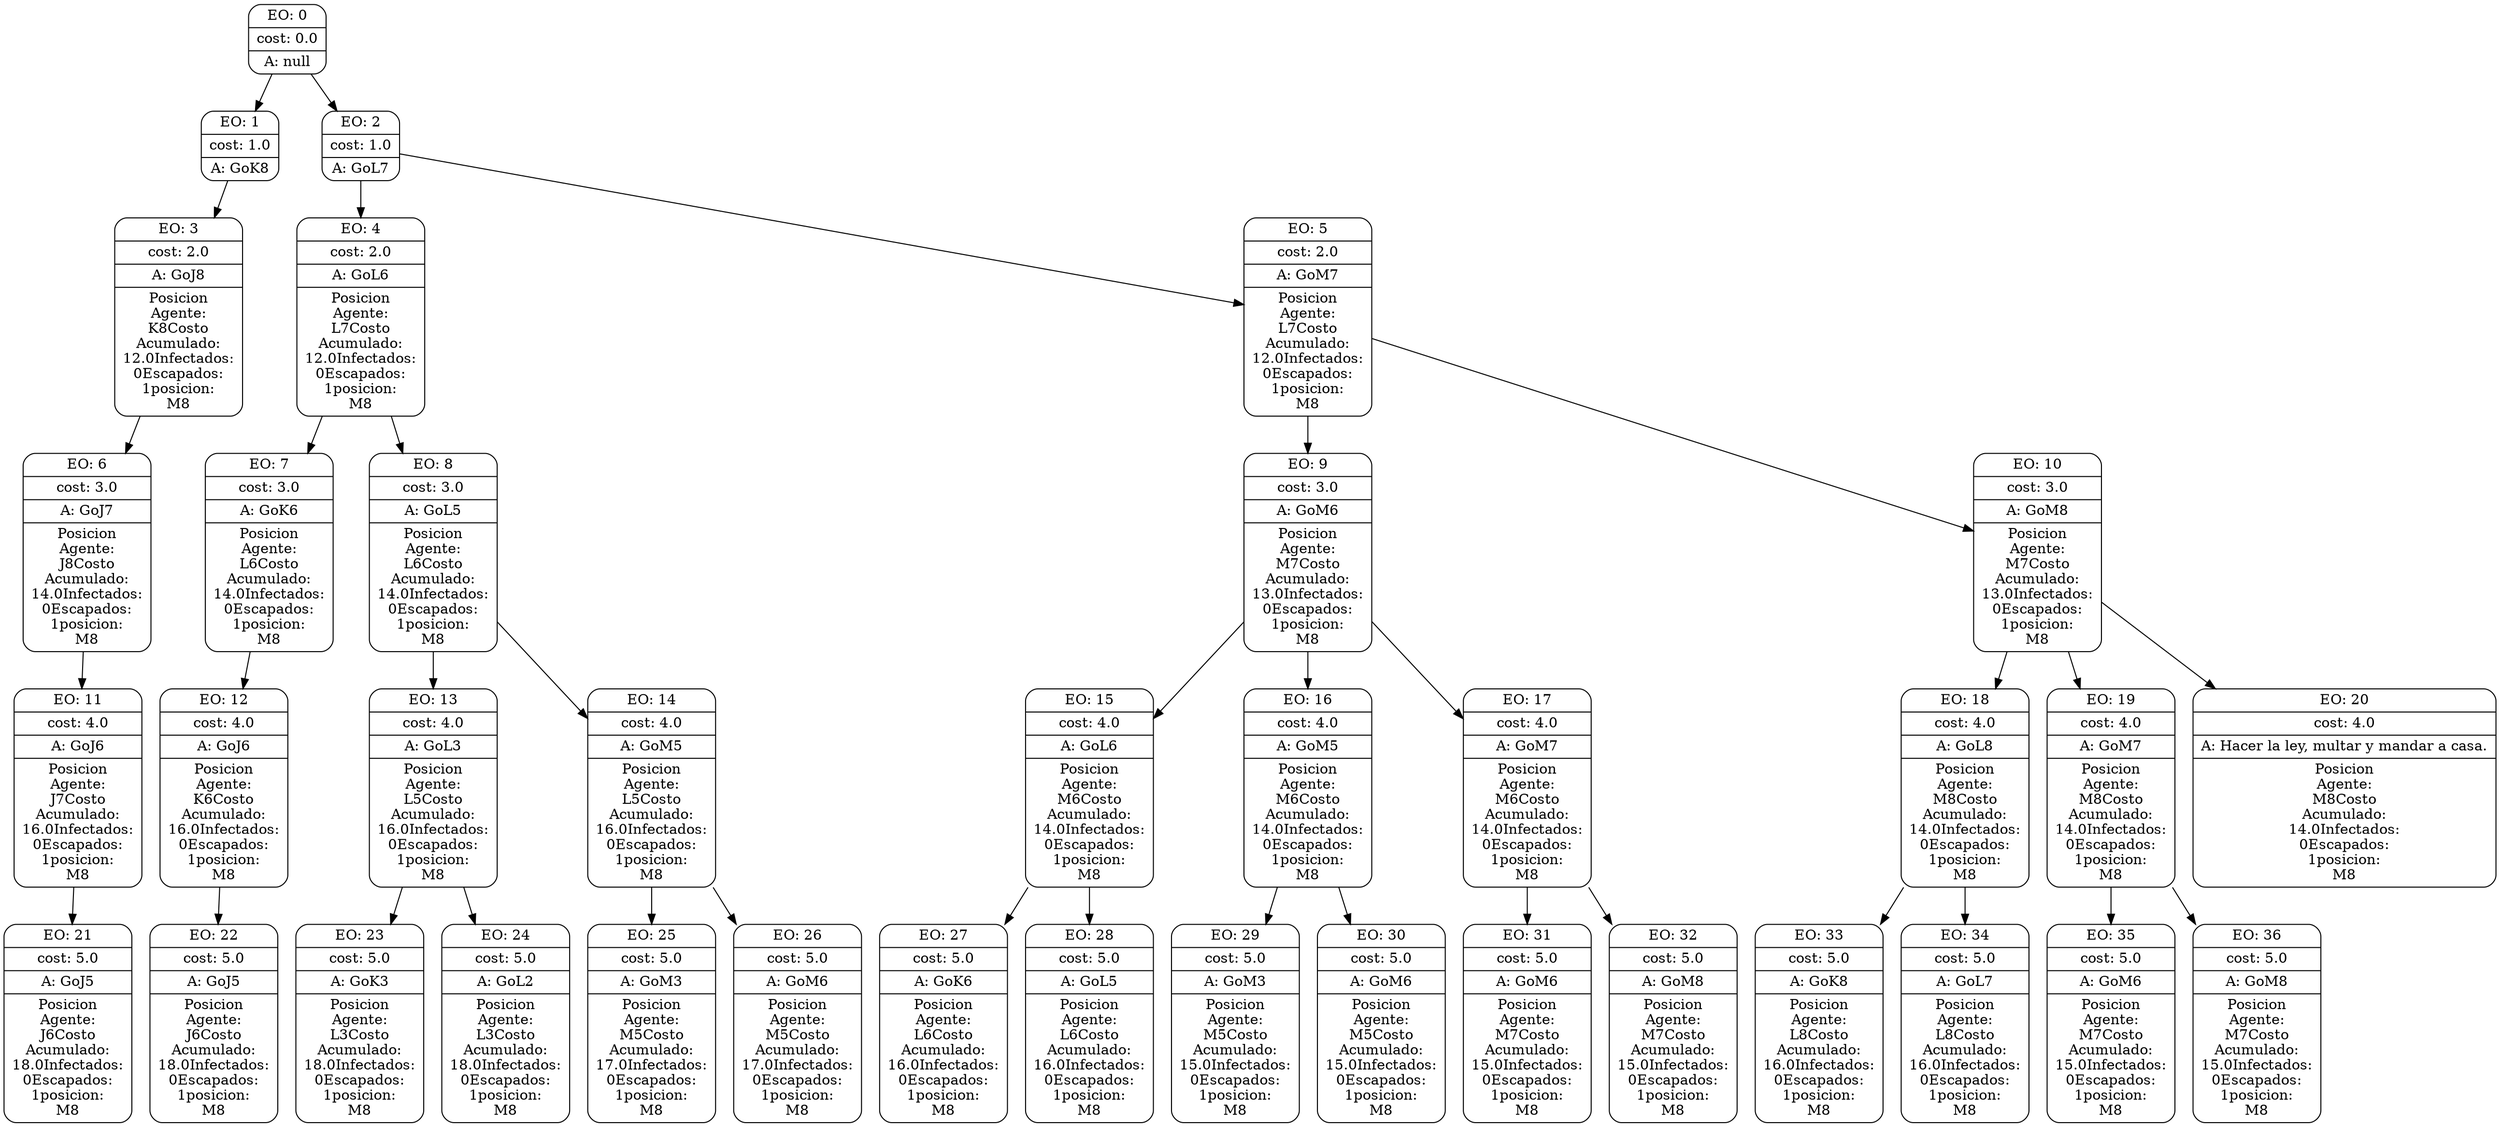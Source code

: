 digraph g {
node [shape = Mrecord];
nodo0[label="{EO: 0|cost: 0.0|A: null}"]
nodo1[label="{EO: 1|cost: 1.0|A: GoK8}"]
nodo3[label="{EO: 3|cost: 2.0|A: GoJ8|
Posicion\nAgente:\nK8
Costo\nAcumulado:\n12.0
Infectados:\n0
Escapados:\n1
	posicion:\nM8
}"]
nodo6[label="{EO: 6|cost: 3.0|A: GoJ7|
Posicion\nAgente:\nJ8
Costo\nAcumulado:\n14.0
Infectados:\n0
Escapados:\n1
	posicion:\nM8
}"]
nodo11[label="{EO: 11|cost: 4.0|A: GoJ6|
Posicion\nAgente:\nJ7
Costo\nAcumulado:\n16.0
Infectados:\n0
Escapados:\n1
	posicion:\nM8
}"]
nodo21[label="{EO: 21|cost: 5.0|A: GoJ5|
Posicion\nAgente:\nJ6
Costo\nAcumulado:\n18.0
Infectados:\n0
Escapados:\n1
	posicion:\nM8
}"]

nodo11 -> nodo21;

nodo6 -> nodo11;

nodo3 -> nodo6;

nodo1 -> nodo3;

nodo0 -> nodo1;
nodo2[label="{EO: 2|cost: 1.0|A: GoL7}"]
nodo4[label="{EO: 4|cost: 2.0|A: GoL6|
Posicion\nAgente:\nL7
Costo\nAcumulado:\n12.0
Infectados:\n0
Escapados:\n1
	posicion:\nM8
}"]
nodo7[label="{EO: 7|cost: 3.0|A: GoK6|
Posicion\nAgente:\nL6
Costo\nAcumulado:\n14.0
Infectados:\n0
Escapados:\n1
	posicion:\nM8
}"]
nodo12[label="{EO: 12|cost: 4.0|A: GoJ6|
Posicion\nAgente:\nK6
Costo\nAcumulado:\n16.0
Infectados:\n0
Escapados:\n1
	posicion:\nM8
}"]
nodo22[label="{EO: 22|cost: 5.0|A: GoJ5|
Posicion\nAgente:\nJ6
Costo\nAcumulado:\n18.0
Infectados:\n0
Escapados:\n1
	posicion:\nM8
}"]

nodo12 -> nodo22;

nodo7 -> nodo12;

nodo4 -> nodo7;
nodo8[label="{EO: 8|cost: 3.0|A: GoL5|
Posicion\nAgente:\nL6
Costo\nAcumulado:\n14.0
Infectados:\n0
Escapados:\n1
	posicion:\nM8
}"]
nodo13[label="{EO: 13|cost: 4.0|A: GoL3|
Posicion\nAgente:\nL5
Costo\nAcumulado:\n16.0
Infectados:\n0
Escapados:\n1
	posicion:\nM8
}"]
nodo23[label="{EO: 23|cost: 5.0|A: GoK3|
Posicion\nAgente:\nL3
Costo\nAcumulado:\n18.0
Infectados:\n0
Escapados:\n1
	posicion:\nM8
}"]

nodo13 -> nodo23;
nodo24[label="{EO: 24|cost: 5.0|A: GoL2|
Posicion\nAgente:\nL3
Costo\nAcumulado:\n18.0
Infectados:\n0
Escapados:\n1
	posicion:\nM8
}"]

nodo13 -> nodo24;

nodo8 -> nodo13;
nodo14[label="{EO: 14|cost: 4.0|A: GoM5|
Posicion\nAgente:\nL5
Costo\nAcumulado:\n16.0
Infectados:\n0
Escapados:\n1
	posicion:\nM8
}"]
nodo25[label="{EO: 25|cost: 5.0|A: GoM3|
Posicion\nAgente:\nM5
Costo\nAcumulado:\n17.0
Infectados:\n0
Escapados:\n1
	posicion:\nM8
}"]

nodo14 -> nodo25;
nodo26[label="{EO: 26|cost: 5.0|A: GoM6|
Posicion\nAgente:\nM5
Costo\nAcumulado:\n17.0
Infectados:\n0
Escapados:\n1
	posicion:\nM8
}"]

nodo14 -> nodo26;

nodo8 -> nodo14;

nodo4 -> nodo8;

nodo2 -> nodo4;
nodo5[label="{EO: 5|cost: 2.0|A: GoM7|
Posicion\nAgente:\nL7
Costo\nAcumulado:\n12.0
Infectados:\n0
Escapados:\n1
	posicion:\nM8
}"]
nodo9[label="{EO: 9|cost: 3.0|A: GoM6|
Posicion\nAgente:\nM7
Costo\nAcumulado:\n13.0
Infectados:\n0
Escapados:\n1
	posicion:\nM8
}"]
nodo15[label="{EO: 15|cost: 4.0|A: GoL6|
Posicion\nAgente:\nM6
Costo\nAcumulado:\n14.0
Infectados:\n0
Escapados:\n1
	posicion:\nM8
}"]
nodo27[label="{EO: 27|cost: 5.0|A: GoK6|
Posicion\nAgente:\nL6
Costo\nAcumulado:\n16.0
Infectados:\n0
Escapados:\n1
	posicion:\nM8
}"]

nodo15 -> nodo27;
nodo28[label="{EO: 28|cost: 5.0|A: GoL5|
Posicion\nAgente:\nL6
Costo\nAcumulado:\n16.0
Infectados:\n0
Escapados:\n1
	posicion:\nM8
}"]

nodo15 -> nodo28;

nodo9 -> nodo15;
nodo16[label="{EO: 16|cost: 4.0|A: GoM5|
Posicion\nAgente:\nM6
Costo\nAcumulado:\n14.0
Infectados:\n0
Escapados:\n1
	posicion:\nM8
}"]
nodo29[label="{EO: 29|cost: 5.0|A: GoM3|
Posicion\nAgente:\nM5
Costo\nAcumulado:\n15.0
Infectados:\n0
Escapados:\n1
	posicion:\nM8
}"]

nodo16 -> nodo29;
nodo30[label="{EO: 30|cost: 5.0|A: GoM6|
Posicion\nAgente:\nM5
Costo\nAcumulado:\n15.0
Infectados:\n0
Escapados:\n1
	posicion:\nM8
}"]

nodo16 -> nodo30;

nodo9 -> nodo16;
nodo17[label="{EO: 17|cost: 4.0|A: GoM7|
Posicion\nAgente:\nM6
Costo\nAcumulado:\n14.0
Infectados:\n0
Escapados:\n1
	posicion:\nM8
}"]
nodo31[label="{EO: 31|cost: 5.0|A: GoM6|
Posicion\nAgente:\nM7
Costo\nAcumulado:\n15.0
Infectados:\n0
Escapados:\n1
	posicion:\nM8
}"]

nodo17 -> nodo31;
nodo32[label="{EO: 32|cost: 5.0|A: GoM8|
Posicion\nAgente:\nM7
Costo\nAcumulado:\n15.0
Infectados:\n0
Escapados:\n1
	posicion:\nM8
}"]

nodo17 -> nodo32;

nodo9 -> nodo17;

nodo5 -> nodo9;
nodo10[label="{EO: 10|cost: 3.0|A: GoM8|
Posicion\nAgente:\nM7
Costo\nAcumulado:\n13.0
Infectados:\n0
Escapados:\n1
	posicion:\nM8
}"]
nodo18[label="{EO: 18|cost: 4.0|A: GoL8|
Posicion\nAgente:\nM8
Costo\nAcumulado:\n14.0
Infectados:\n0
Escapados:\n1
	posicion:\nM8
}"]
nodo33[label="{EO: 33|cost: 5.0|A: GoK8|
Posicion\nAgente:\nL8
Costo\nAcumulado:\n16.0
Infectados:\n0
Escapados:\n1
	posicion:\nM8
}"]

nodo18 -> nodo33;
nodo34[label="{EO: 34|cost: 5.0|A: GoL7|
Posicion\nAgente:\nL8
Costo\nAcumulado:\n16.0
Infectados:\n0
Escapados:\n1
	posicion:\nM8
}"]

nodo18 -> nodo34;

nodo10 -> nodo18;
nodo19[label="{EO: 19|cost: 4.0|A: GoM7|
Posicion\nAgente:\nM8
Costo\nAcumulado:\n14.0
Infectados:\n0
Escapados:\n1
	posicion:\nM8
}"]
nodo35[label="{EO: 35|cost: 5.0|A: GoM6|
Posicion\nAgente:\nM7
Costo\nAcumulado:\n15.0
Infectados:\n0
Escapados:\n1
	posicion:\nM8
}"]

nodo19 -> nodo35;
nodo36[label="{EO: 36|cost: 5.0|A: GoM8|
Posicion\nAgente:\nM7
Costo\nAcumulado:\n15.0
Infectados:\n0
Escapados:\n1
	posicion:\nM8
}"]

nodo19 -> nodo36;

nodo10 -> nodo19;
nodo20[label="{EO: 20|cost: 4.0|A: Hacer la ley, multar y mandar a casa.|
Posicion\nAgente:\nM8
Costo\nAcumulado:\n14.0
Infectados:\n0
Escapados:\n1
	posicion:\nM8
}"]

nodo10 -> nodo20;

nodo5 -> nodo10;

nodo2 -> nodo5;

nodo0 -> nodo2;


}